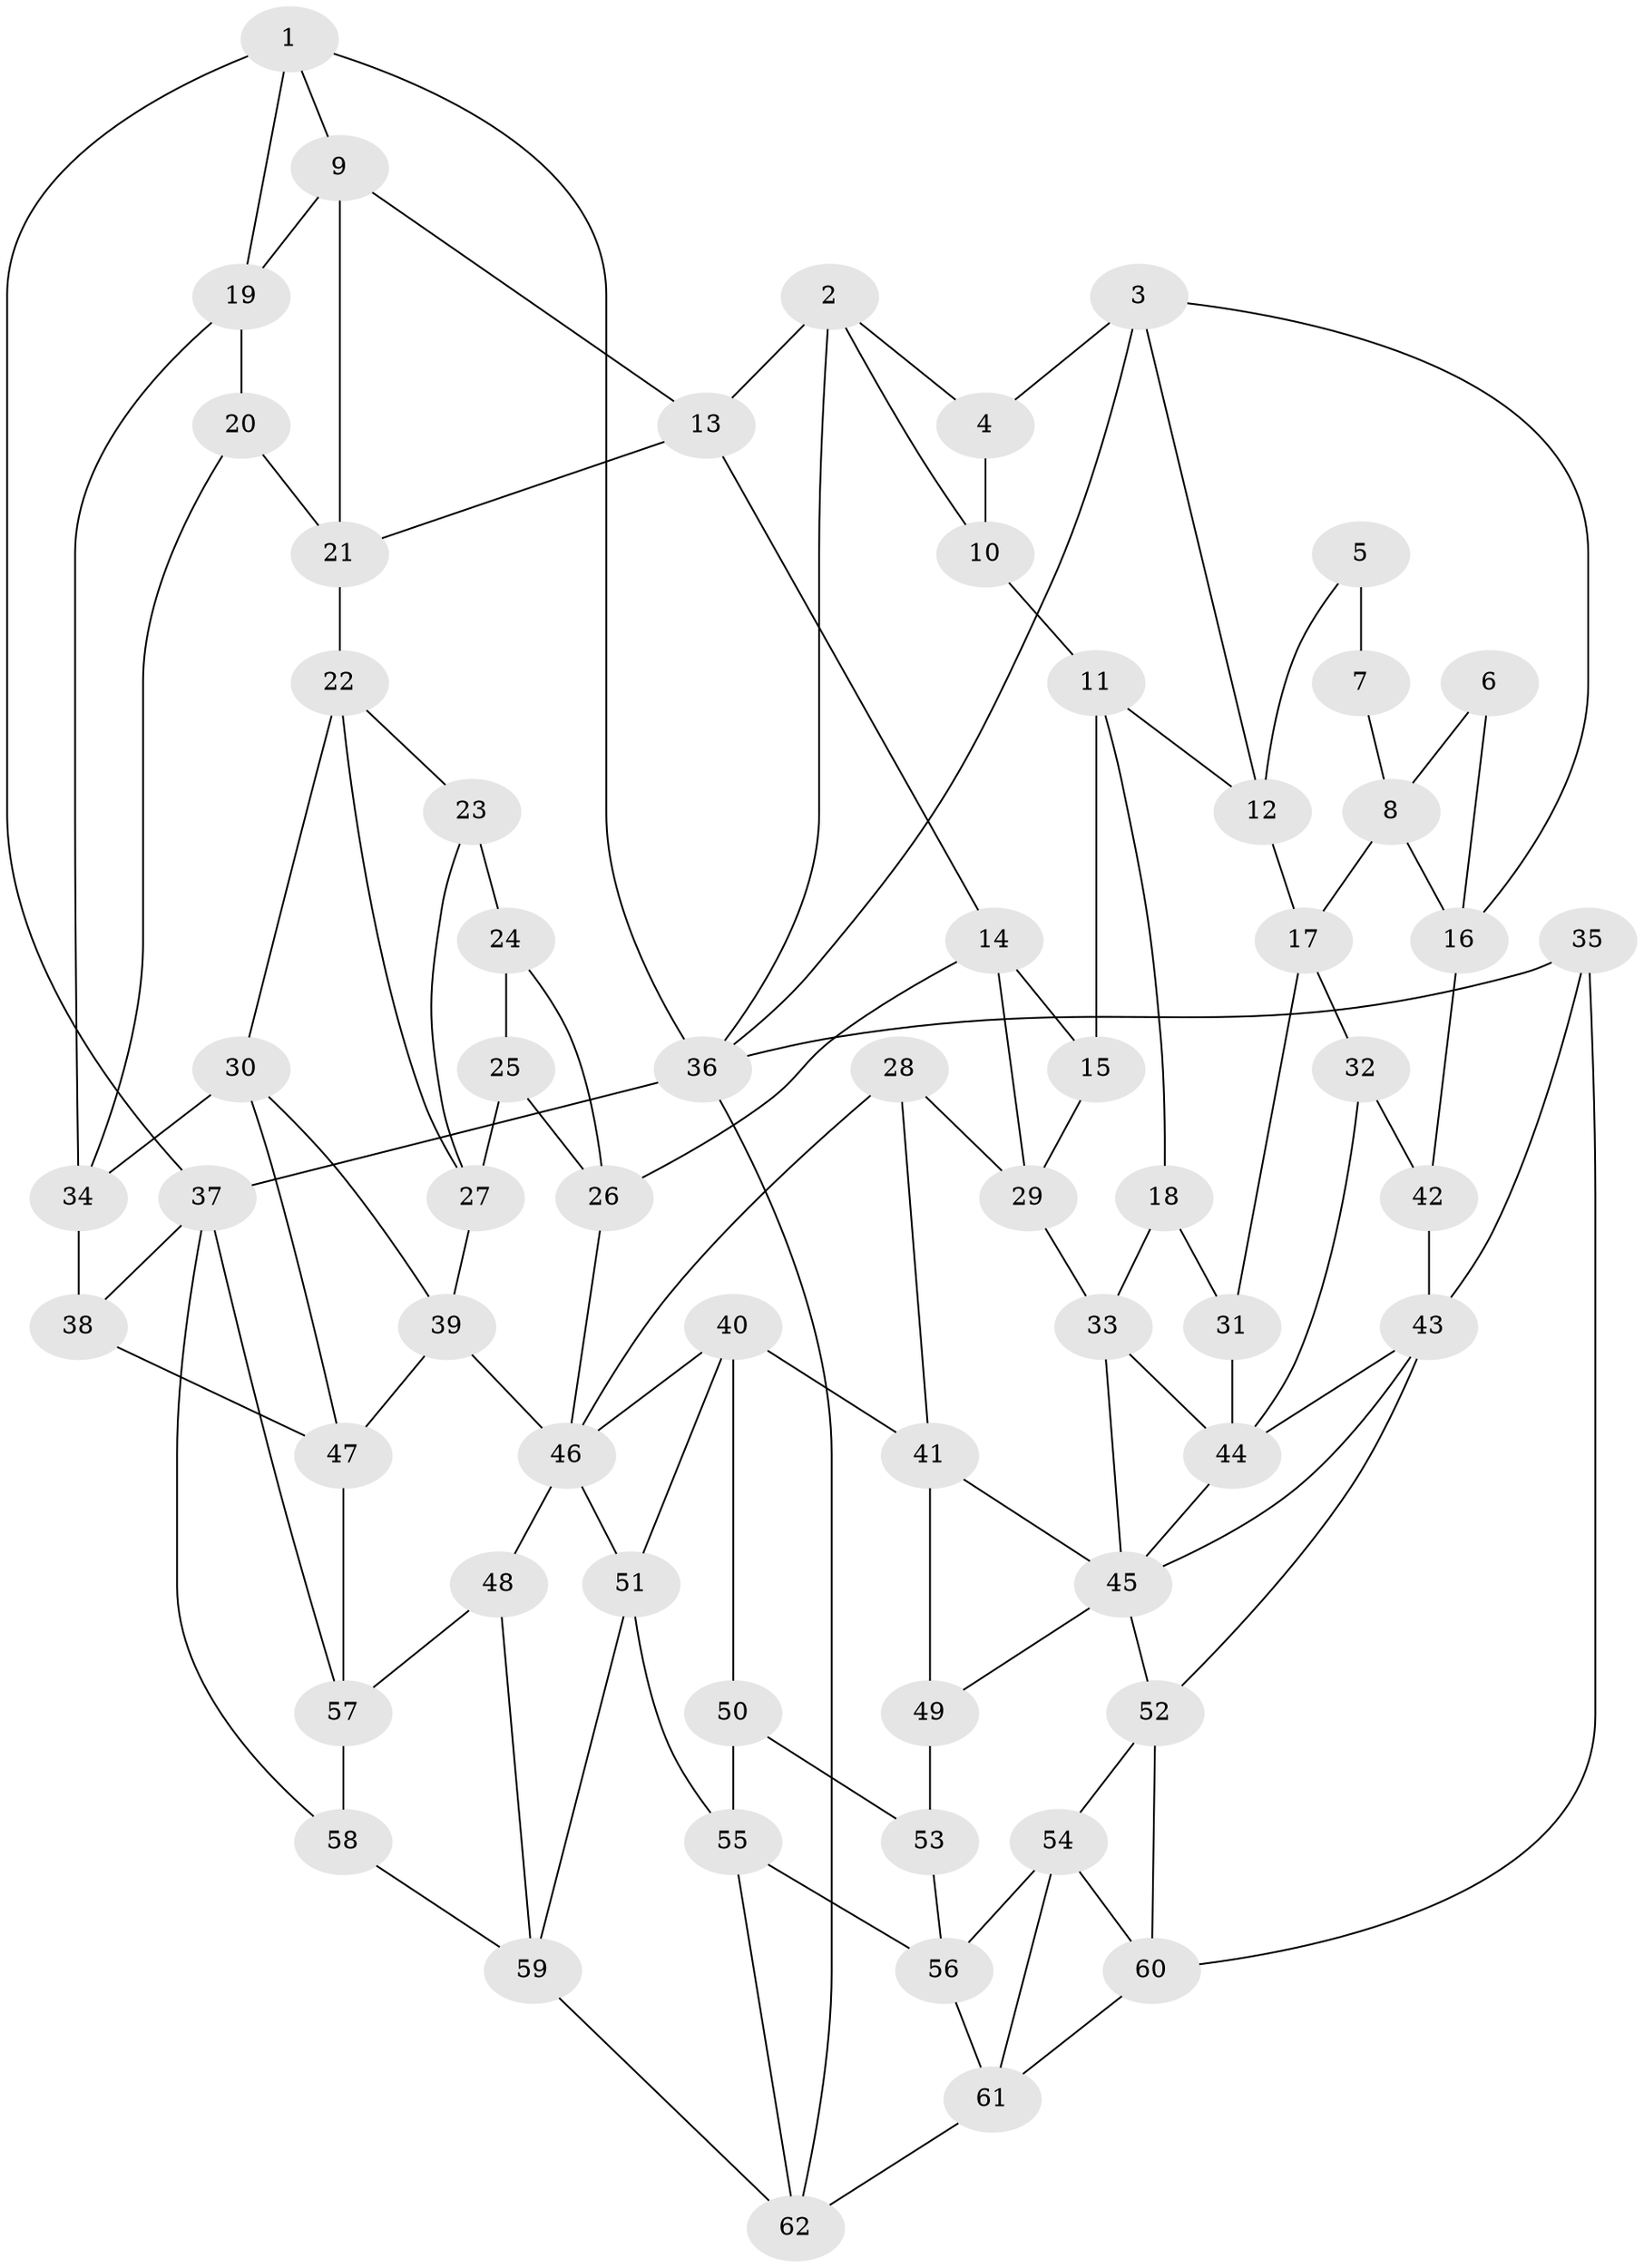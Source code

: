 // original degree distribution, {3: 0.04032258064516129, 6: 0.21774193548387097, 4: 0.18548387096774194, 5: 0.5564516129032258}
// Generated by graph-tools (version 1.1) at 2025/27/03/09/25 03:27:09]
// undirected, 62 vertices, 116 edges
graph export_dot {
graph [start="1"]
  node [color=gray90,style=filled];
  1;
  2;
  3;
  4;
  5;
  6;
  7;
  8;
  9;
  10;
  11;
  12;
  13;
  14;
  15;
  16;
  17;
  18;
  19;
  20;
  21;
  22;
  23;
  24;
  25;
  26;
  27;
  28;
  29;
  30;
  31;
  32;
  33;
  34;
  35;
  36;
  37;
  38;
  39;
  40;
  41;
  42;
  43;
  44;
  45;
  46;
  47;
  48;
  49;
  50;
  51;
  52;
  53;
  54;
  55;
  56;
  57;
  58;
  59;
  60;
  61;
  62;
  1 -- 9 [weight=1.0];
  1 -- 19 [weight=1.0];
  1 -- 36 [weight=1.0];
  1 -- 37 [weight=1.0];
  2 -- 4 [weight=1.0];
  2 -- 10 [weight=1.0];
  2 -- 13 [weight=1.0];
  2 -- 36 [weight=1.0];
  3 -- 4 [weight=1.0];
  3 -- 12 [weight=1.0];
  3 -- 16 [weight=1.0];
  3 -- 36 [weight=1.0];
  4 -- 10 [weight=2.0];
  5 -- 7 [weight=2.0];
  5 -- 12 [weight=1.0];
  6 -- 8 [weight=1.0];
  6 -- 16 [weight=1.0];
  7 -- 8 [weight=1.0];
  8 -- 16 [weight=1.0];
  8 -- 17 [weight=1.0];
  9 -- 13 [weight=1.0];
  9 -- 19 [weight=1.0];
  9 -- 21 [weight=1.0];
  10 -- 11 [weight=1.0];
  11 -- 12 [weight=1.0];
  11 -- 15 [weight=1.0];
  11 -- 18 [weight=1.0];
  12 -- 17 [weight=1.0];
  13 -- 14 [weight=1.0];
  13 -- 21 [weight=1.0];
  14 -- 15 [weight=1.0];
  14 -- 26 [weight=1.0];
  14 -- 29 [weight=1.0];
  15 -- 29 [weight=1.0];
  16 -- 42 [weight=1.0];
  17 -- 31 [weight=1.0];
  17 -- 32 [weight=1.0];
  18 -- 31 [weight=1.0];
  18 -- 33 [weight=1.0];
  19 -- 20 [weight=1.0];
  19 -- 34 [weight=1.0];
  20 -- 21 [weight=1.0];
  20 -- 34 [weight=1.0];
  21 -- 22 [weight=1.0];
  22 -- 23 [weight=1.0];
  22 -- 27 [weight=1.0];
  22 -- 30 [weight=1.0];
  23 -- 24 [weight=2.0];
  23 -- 27 [weight=1.0];
  24 -- 25 [weight=1.0];
  24 -- 26 [weight=1.0];
  25 -- 26 [weight=1.0];
  25 -- 27 [weight=1.0];
  26 -- 46 [weight=1.0];
  27 -- 39 [weight=1.0];
  28 -- 29 [weight=1.0];
  28 -- 41 [weight=1.0];
  28 -- 46 [weight=1.0];
  29 -- 33 [weight=1.0];
  30 -- 34 [weight=1.0];
  30 -- 39 [weight=1.0];
  30 -- 47 [weight=1.0];
  31 -- 44 [weight=2.0];
  32 -- 42 [weight=1.0];
  32 -- 44 [weight=1.0];
  33 -- 44 [weight=1.0];
  33 -- 45 [weight=1.0];
  34 -- 38 [weight=1.0];
  35 -- 36 [weight=1.0];
  35 -- 43 [weight=1.0];
  35 -- 60 [weight=1.0];
  36 -- 37 [weight=1.0];
  36 -- 62 [weight=1.0];
  37 -- 38 [weight=1.0];
  37 -- 57 [weight=1.0];
  37 -- 58 [weight=1.0];
  38 -- 47 [weight=2.0];
  39 -- 46 [weight=1.0];
  39 -- 47 [weight=1.0];
  40 -- 41 [weight=1.0];
  40 -- 46 [weight=1.0];
  40 -- 50 [weight=1.0];
  40 -- 51 [weight=1.0];
  41 -- 45 [weight=1.0];
  41 -- 49 [weight=1.0];
  42 -- 43 [weight=2.0];
  43 -- 44 [weight=1.0];
  43 -- 45 [weight=1.0];
  43 -- 52 [weight=1.0];
  44 -- 45 [weight=1.0];
  45 -- 49 [weight=1.0];
  45 -- 52 [weight=1.0];
  46 -- 48 [weight=1.0];
  46 -- 51 [weight=1.0];
  47 -- 57 [weight=1.0];
  48 -- 57 [weight=1.0];
  48 -- 59 [weight=1.0];
  49 -- 53 [weight=2.0];
  50 -- 53 [weight=1.0];
  50 -- 55 [weight=1.0];
  51 -- 55 [weight=1.0];
  51 -- 59 [weight=1.0];
  52 -- 54 [weight=1.0];
  52 -- 60 [weight=1.0];
  53 -- 56 [weight=1.0];
  54 -- 56 [weight=1.0];
  54 -- 60 [weight=1.0];
  54 -- 61 [weight=1.0];
  55 -- 56 [weight=1.0];
  55 -- 62 [weight=1.0];
  56 -- 61 [weight=1.0];
  57 -- 58 [weight=1.0];
  58 -- 59 [weight=1.0];
  59 -- 62 [weight=1.0];
  60 -- 61 [weight=1.0];
  61 -- 62 [weight=1.0];
}

